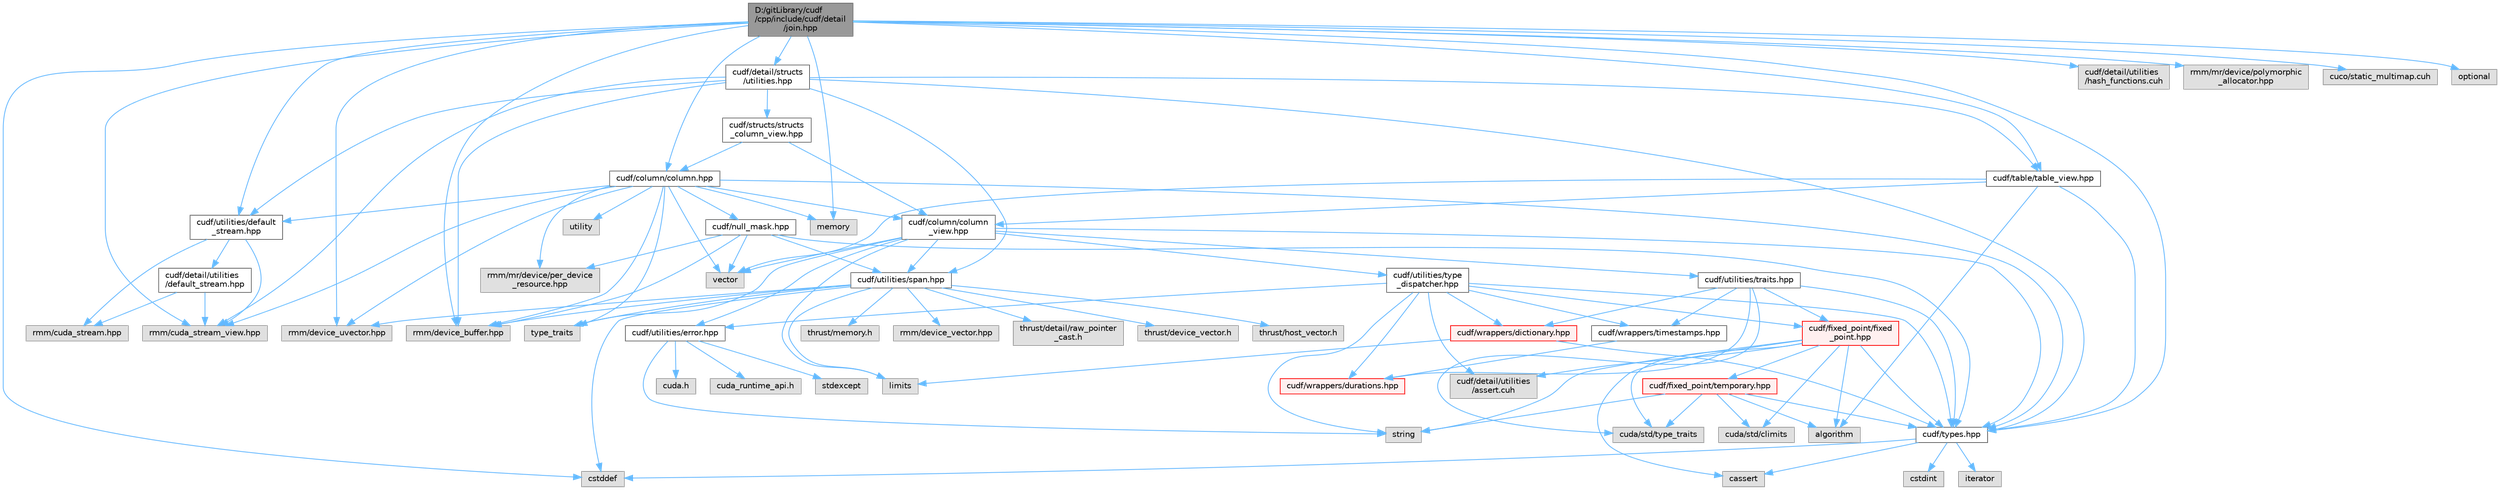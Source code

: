 digraph "D:/gitLibrary/cudf/cpp/include/cudf/detail/join.hpp"
{
 // LATEX_PDF_SIZE
  bgcolor="transparent";
  edge [fontname=Helvetica,fontsize=10,labelfontname=Helvetica,labelfontsize=10];
  node [fontname=Helvetica,fontsize=10,shape=box,height=0.2,width=0.4];
  Node1 [id="Node000001",label="D:/gitLibrary/cudf\l/cpp/include/cudf/detail\l/join.hpp",height=0.2,width=0.4,color="gray40", fillcolor="grey60", style="filled", fontcolor="black",tooltip=" "];
  Node1 -> Node2 [id="edge106_Node000001_Node000002",color="steelblue1",style="solid",tooltip=" "];
  Node2 [id="Node000002",label="cudf/column/column.hpp",height=0.2,width=0.4,color="grey40", fillcolor="white", style="filled",URL="$column_8hpp.html",tooltip="Class definition for cudf::column"];
  Node2 -> Node3 [id="edge107_Node000002_Node000003",color="steelblue1",style="solid",tooltip=" "];
  Node3 [id="Node000003",label="cudf/column/column\l_view.hpp",height=0.2,width=0.4,color="grey40", fillcolor="white", style="filled",URL="$column__view_8hpp.html",tooltip="column view class definitions"];
  Node3 -> Node4 [id="edge108_Node000003_Node000004",color="steelblue1",style="solid",tooltip=" "];
  Node4 [id="Node000004",label="cudf/types.hpp",height=0.2,width=0.4,color="grey40", fillcolor="white", style="filled",URL="$types_8hpp.html",tooltip="Type declarations for libcudf."];
  Node4 -> Node5 [id="edge109_Node000004_Node000005",color="steelblue1",style="solid",tooltip=" "];
  Node5 [id="Node000005",label="cassert",height=0.2,width=0.4,color="grey60", fillcolor="#E0E0E0", style="filled",tooltip=" "];
  Node4 -> Node6 [id="edge110_Node000004_Node000006",color="steelblue1",style="solid",tooltip=" "];
  Node6 [id="Node000006",label="cstddef",height=0.2,width=0.4,color="grey60", fillcolor="#E0E0E0", style="filled",tooltip=" "];
  Node4 -> Node7 [id="edge111_Node000004_Node000007",color="steelblue1",style="solid",tooltip=" "];
  Node7 [id="Node000007",label="cstdint",height=0.2,width=0.4,color="grey60", fillcolor="#E0E0E0", style="filled",tooltip=" "];
  Node4 -> Node8 [id="edge112_Node000004_Node000008",color="steelblue1",style="solid",tooltip=" "];
  Node8 [id="Node000008",label="iterator",height=0.2,width=0.4,color="grey60", fillcolor="#E0E0E0", style="filled",tooltip=" "];
  Node3 -> Node9 [id="edge113_Node000003_Node000009",color="steelblue1",style="solid",tooltip=" "];
  Node9 [id="Node000009",label="cudf/utilities/error.hpp",height=0.2,width=0.4,color="grey40", fillcolor="white", style="filled",URL="$error_8hpp.html",tooltip=" "];
  Node9 -> Node10 [id="edge114_Node000009_Node000010",color="steelblue1",style="solid",tooltip=" "];
  Node10 [id="Node000010",label="cuda.h",height=0.2,width=0.4,color="grey60", fillcolor="#E0E0E0", style="filled",tooltip=" "];
  Node9 -> Node11 [id="edge115_Node000009_Node000011",color="steelblue1",style="solid",tooltip=" "];
  Node11 [id="Node000011",label="cuda_runtime_api.h",height=0.2,width=0.4,color="grey60", fillcolor="#E0E0E0", style="filled",tooltip=" "];
  Node9 -> Node12 [id="edge116_Node000009_Node000012",color="steelblue1",style="solid",tooltip=" "];
  Node12 [id="Node000012",label="stdexcept",height=0.2,width=0.4,color="grey60", fillcolor="#E0E0E0", style="filled",tooltip=" "];
  Node9 -> Node13 [id="edge117_Node000009_Node000013",color="steelblue1",style="solid",tooltip=" "];
  Node13 [id="Node000013",label="string",height=0.2,width=0.4,color="grey60", fillcolor="#E0E0E0", style="filled",tooltip=" "];
  Node3 -> Node14 [id="edge118_Node000003_Node000014",color="steelblue1",style="solid",tooltip=" "];
  Node14 [id="Node000014",label="cudf/utilities/span.hpp",height=0.2,width=0.4,color="grey40", fillcolor="white", style="filled",URL="$span_8hpp.html",tooltip=" "];
  Node14 -> Node15 [id="edge119_Node000014_Node000015",color="steelblue1",style="solid",tooltip=" "];
  Node15 [id="Node000015",label="rmm/device_buffer.hpp",height=0.2,width=0.4,color="grey60", fillcolor="#E0E0E0", style="filled",tooltip=" "];
  Node14 -> Node16 [id="edge120_Node000014_Node000016",color="steelblue1",style="solid",tooltip=" "];
  Node16 [id="Node000016",label="rmm/device_uvector.hpp",height=0.2,width=0.4,color="grey60", fillcolor="#E0E0E0", style="filled",tooltip=" "];
  Node14 -> Node17 [id="edge121_Node000014_Node000017",color="steelblue1",style="solid",tooltip=" "];
  Node17 [id="Node000017",label="rmm/device_vector.hpp",height=0.2,width=0.4,color="grey60", fillcolor="#E0E0E0", style="filled",tooltip=" "];
  Node14 -> Node18 [id="edge122_Node000014_Node000018",color="steelblue1",style="solid",tooltip=" "];
  Node18 [id="Node000018",label="thrust/detail/raw_pointer\l_cast.h",height=0.2,width=0.4,color="grey60", fillcolor="#E0E0E0", style="filled",tooltip=" "];
  Node14 -> Node19 [id="edge123_Node000014_Node000019",color="steelblue1",style="solid",tooltip=" "];
  Node19 [id="Node000019",label="thrust/device_vector.h",height=0.2,width=0.4,color="grey60", fillcolor="#E0E0E0", style="filled",tooltip=" "];
  Node14 -> Node20 [id="edge124_Node000014_Node000020",color="steelblue1",style="solid",tooltip=" "];
  Node20 [id="Node000020",label="thrust/host_vector.h",height=0.2,width=0.4,color="grey60", fillcolor="#E0E0E0", style="filled",tooltip=" "];
  Node14 -> Node21 [id="edge125_Node000014_Node000021",color="steelblue1",style="solid",tooltip=" "];
  Node21 [id="Node000021",label="thrust/memory.h",height=0.2,width=0.4,color="grey60", fillcolor="#E0E0E0", style="filled",tooltip=" "];
  Node14 -> Node6 [id="edge126_Node000014_Node000006",color="steelblue1",style="solid",tooltip=" "];
  Node14 -> Node22 [id="edge127_Node000014_Node000022",color="steelblue1",style="solid",tooltip=" "];
  Node22 [id="Node000022",label="limits",height=0.2,width=0.4,color="grey60", fillcolor="#E0E0E0", style="filled",tooltip=" "];
  Node14 -> Node23 [id="edge128_Node000014_Node000023",color="steelblue1",style="solid",tooltip=" "];
  Node23 [id="Node000023",label="type_traits",height=0.2,width=0.4,color="grey60", fillcolor="#E0E0E0", style="filled",tooltip=" "];
  Node3 -> Node24 [id="edge129_Node000003_Node000024",color="steelblue1",style="solid",tooltip=" "];
  Node24 [id="Node000024",label="cudf/utilities/traits.hpp",height=0.2,width=0.4,color="grey40", fillcolor="white", style="filled",URL="$traits_8hpp.html",tooltip=" "];
  Node24 -> Node25 [id="edge130_Node000024_Node000025",color="steelblue1",style="solid",tooltip=" "];
  Node25 [id="Node000025",label="cudf/fixed_point/fixed\l_point.hpp",height=0.2,width=0.4,color="red", fillcolor="#FFF0F0", style="filled",URL="$fixed__point_8hpp.html",tooltip="Class definition for fixed point data type"];
  Node25 -> Node26 [id="edge131_Node000025_Node000026",color="steelblue1",style="solid",tooltip=" "];
  Node26 [id="Node000026",label="cudf/detail/utilities\l/assert.cuh",height=0.2,width=0.4,color="grey60", fillcolor="#E0E0E0", style="filled",tooltip=" "];
  Node25 -> Node27 [id="edge132_Node000025_Node000027",color="steelblue1",style="solid",tooltip=" "];
  Node27 [id="Node000027",label="cudf/fixed_point/temporary.hpp",height=0.2,width=0.4,color="red", fillcolor="#FFF0F0", style="filled",URL="$temporary_8hpp.html",tooltip=" "];
  Node27 -> Node4 [id="edge133_Node000027_Node000004",color="steelblue1",style="solid",tooltip=" "];
  Node27 -> Node28 [id="edge134_Node000027_Node000028",color="steelblue1",style="solid",tooltip=" "];
  Node28 [id="Node000028",label="cuda/std/climits",height=0.2,width=0.4,color="grey60", fillcolor="#E0E0E0", style="filled",tooltip=" "];
  Node27 -> Node30 [id="edge135_Node000027_Node000030",color="steelblue1",style="solid",tooltip=" "];
  Node30 [id="Node000030",label="cuda/std/type_traits",height=0.2,width=0.4,color="grey60", fillcolor="#E0E0E0", style="filled",tooltip=" "];
  Node27 -> Node31 [id="edge136_Node000027_Node000031",color="steelblue1",style="solid",tooltip=" "];
  Node31 [id="Node000031",label="algorithm",height=0.2,width=0.4,color="grey60", fillcolor="#E0E0E0", style="filled",tooltip=" "];
  Node27 -> Node13 [id="edge137_Node000027_Node000013",color="steelblue1",style="solid",tooltip=" "];
  Node25 -> Node4 [id="edge138_Node000025_Node000004",color="steelblue1",style="solid",tooltip=" "];
  Node25 -> Node28 [id="edge139_Node000025_Node000028",color="steelblue1",style="solid",tooltip=" "];
  Node25 -> Node30 [id="edge140_Node000025_Node000030",color="steelblue1",style="solid",tooltip=" "];
  Node25 -> Node31 [id="edge141_Node000025_Node000031",color="steelblue1",style="solid",tooltip=" "];
  Node25 -> Node5 [id="edge142_Node000025_Node000005",color="steelblue1",style="solid",tooltip=" "];
  Node25 -> Node13 [id="edge143_Node000025_Node000013",color="steelblue1",style="solid",tooltip=" "];
  Node24 -> Node4 [id="edge144_Node000024_Node000004",color="steelblue1",style="solid",tooltip=" "];
  Node24 -> Node33 [id="edge145_Node000024_Node000033",color="steelblue1",style="solid",tooltip=" "];
  Node33 [id="Node000033",label="cudf/wrappers/dictionary.hpp",height=0.2,width=0.4,color="red", fillcolor="#FFF0F0", style="filled",URL="$dictionary_8hpp.html",tooltip="Concrete type definition for dictionary columns."];
  Node33 -> Node4 [id="edge146_Node000033_Node000004",color="steelblue1",style="solid",tooltip=" "];
  Node33 -> Node22 [id="edge147_Node000033_Node000022",color="steelblue1",style="solid",tooltip=" "];
  Node24 -> Node35 [id="edge148_Node000024_Node000035",color="steelblue1",style="solid",tooltip=" "];
  Node35 [id="Node000035",label="cudf/wrappers/durations.hpp",height=0.2,width=0.4,color="red", fillcolor="#FFF0F0", style="filled",URL="$durations_8hpp.html",tooltip="Concrete type definitions for int32_t and int64_t durations in varying resolutions."];
  Node24 -> Node37 [id="edge149_Node000024_Node000037",color="steelblue1",style="solid",tooltip=" "];
  Node37 [id="Node000037",label="cudf/wrappers/timestamps.hpp",height=0.2,width=0.4,color="grey40", fillcolor="white", style="filled",URL="$timestamps_8hpp.html",tooltip="Concrete type definitions for int32_t and int64_t timestamps in varying resolutions as durations sinc..."];
  Node37 -> Node35 [id="edge150_Node000037_Node000035",color="steelblue1",style="solid",tooltip=" "];
  Node24 -> Node30 [id="edge151_Node000024_Node000030",color="steelblue1",style="solid",tooltip=" "];
  Node3 -> Node38 [id="edge152_Node000003_Node000038",color="steelblue1",style="solid",tooltip=" "];
  Node38 [id="Node000038",label="cudf/utilities/type\l_dispatcher.hpp",height=0.2,width=0.4,color="grey40", fillcolor="white", style="filled",URL="$type__dispatcher_8hpp.html",tooltip="Defines the mapping between cudf::type_id runtime type information and concrete C++ types."];
  Node38 -> Node26 [id="edge153_Node000038_Node000026",color="steelblue1",style="solid",tooltip=" "];
  Node38 -> Node25 [id="edge154_Node000038_Node000025",color="steelblue1",style="solid",tooltip=" "];
  Node38 -> Node4 [id="edge155_Node000038_Node000004",color="steelblue1",style="solid",tooltip=" "];
  Node38 -> Node9 [id="edge156_Node000038_Node000009",color="steelblue1",style="solid",tooltip=" "];
  Node38 -> Node33 [id="edge157_Node000038_Node000033",color="steelblue1",style="solid",tooltip=" "];
  Node38 -> Node35 [id="edge158_Node000038_Node000035",color="steelblue1",style="solid",tooltip=" "];
  Node38 -> Node37 [id="edge159_Node000038_Node000037",color="steelblue1",style="solid",tooltip=" "];
  Node38 -> Node13 [id="edge160_Node000038_Node000013",color="steelblue1",style="solid",tooltip=" "];
  Node3 -> Node22 [id="edge161_Node000003_Node000022",color="steelblue1",style="solid",tooltip=" "];
  Node3 -> Node23 [id="edge162_Node000003_Node000023",color="steelblue1",style="solid",tooltip=" "];
  Node3 -> Node39 [id="edge163_Node000003_Node000039",color="steelblue1",style="solid",tooltip=" "];
  Node39 [id="Node000039",label="vector",height=0.2,width=0.4,color="grey60", fillcolor="#E0E0E0", style="filled",tooltip=" "];
  Node2 -> Node40 [id="edge164_Node000002_Node000040",color="steelblue1",style="solid",tooltip=" "];
  Node40 [id="Node000040",label="cudf/null_mask.hpp",height=0.2,width=0.4,color="grey40", fillcolor="white", style="filled",URL="$null__mask_8hpp.html",tooltip="APIs for managing validity bitmasks"];
  Node40 -> Node4 [id="edge165_Node000040_Node000004",color="steelblue1",style="solid",tooltip=" "];
  Node40 -> Node14 [id="edge166_Node000040_Node000014",color="steelblue1",style="solid",tooltip=" "];
  Node40 -> Node15 [id="edge167_Node000040_Node000015",color="steelblue1",style="solid",tooltip=" "];
  Node40 -> Node41 [id="edge168_Node000040_Node000041",color="steelblue1",style="solid",tooltip=" "];
  Node41 [id="Node000041",label="rmm/mr/device/per_device\l_resource.hpp",height=0.2,width=0.4,color="grey60", fillcolor="#E0E0E0", style="filled",tooltip=" "];
  Node40 -> Node39 [id="edge169_Node000040_Node000039",color="steelblue1",style="solid",tooltip=" "];
  Node2 -> Node4 [id="edge170_Node000002_Node000004",color="steelblue1",style="solid",tooltip=" "];
  Node2 -> Node42 [id="edge171_Node000002_Node000042",color="steelblue1",style="solid",tooltip=" "];
  Node42 [id="Node000042",label="cudf/utilities/default\l_stream.hpp",height=0.2,width=0.4,color="grey40", fillcolor="white", style="filled",URL="$utilities_2default__stream_8hpp.html",tooltip=" "];
  Node42 -> Node43 [id="edge172_Node000042_Node000043",color="steelblue1",style="solid",tooltip=" "];
  Node43 [id="Node000043",label="cudf/detail/utilities\l/default_stream.hpp",height=0.2,width=0.4,color="grey40", fillcolor="white", style="filled",URL="$detail_2utilities_2default__stream_8hpp.html",tooltip=" "];
  Node43 -> Node44 [id="edge173_Node000043_Node000044",color="steelblue1",style="solid",tooltip=" "];
  Node44 [id="Node000044",label="rmm/cuda_stream.hpp",height=0.2,width=0.4,color="grey60", fillcolor="#E0E0E0", style="filled",tooltip=" "];
  Node43 -> Node45 [id="edge174_Node000043_Node000045",color="steelblue1",style="solid",tooltip=" "];
  Node45 [id="Node000045",label="rmm/cuda_stream_view.hpp",height=0.2,width=0.4,color="grey60", fillcolor="#E0E0E0", style="filled",tooltip=" "];
  Node42 -> Node44 [id="edge175_Node000042_Node000044",color="steelblue1",style="solid",tooltip=" "];
  Node42 -> Node45 [id="edge176_Node000042_Node000045",color="steelblue1",style="solid",tooltip=" "];
  Node2 -> Node45 [id="edge177_Node000002_Node000045",color="steelblue1",style="solid",tooltip=" "];
  Node2 -> Node15 [id="edge178_Node000002_Node000015",color="steelblue1",style="solid",tooltip=" "];
  Node2 -> Node16 [id="edge179_Node000002_Node000016",color="steelblue1",style="solid",tooltip=" "];
  Node2 -> Node41 [id="edge180_Node000002_Node000041",color="steelblue1",style="solid",tooltip=" "];
  Node2 -> Node46 [id="edge181_Node000002_Node000046",color="steelblue1",style="solid",tooltip=" "];
  Node46 [id="Node000046",label="memory",height=0.2,width=0.4,color="grey60", fillcolor="#E0E0E0", style="filled",tooltip=" "];
  Node2 -> Node23 [id="edge182_Node000002_Node000023",color="steelblue1",style="solid",tooltip=" "];
  Node2 -> Node47 [id="edge183_Node000002_Node000047",color="steelblue1",style="solid",tooltip=" "];
  Node47 [id="Node000047",label="utility",height=0.2,width=0.4,color="grey60", fillcolor="#E0E0E0", style="filled",tooltip=" "];
  Node2 -> Node39 [id="edge184_Node000002_Node000039",color="steelblue1",style="solid",tooltip=" "];
  Node1 -> Node48 [id="edge185_Node000001_Node000048",color="steelblue1",style="solid",tooltip=" "];
  Node48 [id="Node000048",label="cudf/detail/structs\l/utilities.hpp",height=0.2,width=0.4,color="grey40", fillcolor="white", style="filled",URL="$detail_2structs_2utilities_8hpp.html",tooltip=" "];
  Node48 -> Node49 [id="edge186_Node000048_Node000049",color="steelblue1",style="solid",tooltip=" "];
  Node49 [id="Node000049",label="cudf/structs/structs\l_column_view.hpp",height=0.2,width=0.4,color="grey40", fillcolor="white", style="filled",URL="$structs__column__view_8hpp.html",tooltip="Class definition for cudf::structs_column_view."];
  Node49 -> Node2 [id="edge187_Node000049_Node000002",color="steelblue1",style="solid",tooltip=" "];
  Node49 -> Node3 [id="edge188_Node000049_Node000003",color="steelblue1",style="solid",tooltip=" "];
  Node48 -> Node50 [id="edge189_Node000048_Node000050",color="steelblue1",style="solid",tooltip=" "];
  Node50 [id="Node000050",label="cudf/table/table_view.hpp",height=0.2,width=0.4,color="grey40", fillcolor="white", style="filled",URL="$table__view_8hpp.html",tooltip="Class definitions for (mutable)_table_view"];
  Node50 -> Node3 [id="edge190_Node000050_Node000003",color="steelblue1",style="solid",tooltip=" "];
  Node50 -> Node4 [id="edge191_Node000050_Node000004",color="steelblue1",style="solid",tooltip=" "];
  Node50 -> Node31 [id="edge192_Node000050_Node000031",color="steelblue1",style="solid",tooltip=" "];
  Node50 -> Node39 [id="edge193_Node000050_Node000039",color="steelblue1",style="solid",tooltip=" "];
  Node48 -> Node4 [id="edge194_Node000048_Node000004",color="steelblue1",style="solid",tooltip=" "];
  Node48 -> Node42 [id="edge195_Node000048_Node000042",color="steelblue1",style="solid",tooltip=" "];
  Node48 -> Node14 [id="edge196_Node000048_Node000014",color="steelblue1",style="solid",tooltip=" "];
  Node48 -> Node45 [id="edge197_Node000048_Node000045",color="steelblue1",style="solid",tooltip=" "];
  Node48 -> Node15 [id="edge198_Node000048_Node000015",color="steelblue1",style="solid",tooltip=" "];
  Node1 -> Node51 [id="edge199_Node000001_Node000051",color="steelblue1",style="solid",tooltip=" "];
  Node51 [id="Node000051",label="cudf/detail/utilities\l/hash_functions.cuh",height=0.2,width=0.4,color="grey60", fillcolor="#E0E0E0", style="filled",tooltip=" "];
  Node1 -> Node50 [id="edge200_Node000001_Node000050",color="steelblue1",style="solid",tooltip=" "];
  Node1 -> Node4 [id="edge201_Node000001_Node000004",color="steelblue1",style="solid",tooltip=" "];
  Node1 -> Node42 [id="edge202_Node000001_Node000042",color="steelblue1",style="solid",tooltip=" "];
  Node1 -> Node45 [id="edge203_Node000001_Node000045",color="steelblue1",style="solid",tooltip=" "];
  Node1 -> Node15 [id="edge204_Node000001_Node000015",color="steelblue1",style="solid",tooltip=" "];
  Node1 -> Node16 [id="edge205_Node000001_Node000016",color="steelblue1",style="solid",tooltip=" "];
  Node1 -> Node52 [id="edge206_Node000001_Node000052",color="steelblue1",style="solid",tooltip=" "];
  Node52 [id="Node000052",label="rmm/mr/device/polymorphic\l_allocator.hpp",height=0.2,width=0.4,color="grey60", fillcolor="#E0E0E0", style="filled",tooltip=" "];
  Node1 -> Node53 [id="edge207_Node000001_Node000053",color="steelblue1",style="solid",tooltip=" "];
  Node53 [id="Node000053",label="cuco/static_multimap.cuh",height=0.2,width=0.4,color="grey60", fillcolor="#E0E0E0", style="filled",tooltip=" "];
  Node1 -> Node6 [id="edge208_Node000001_Node000006",color="steelblue1",style="solid",tooltip=" "];
  Node1 -> Node46 [id="edge209_Node000001_Node000046",color="steelblue1",style="solid",tooltip=" "];
  Node1 -> Node54 [id="edge210_Node000001_Node000054",color="steelblue1",style="solid",tooltip=" "];
  Node54 [id="Node000054",label="optional",height=0.2,width=0.4,color="grey60", fillcolor="#E0E0E0", style="filled",tooltip=" "];
}
